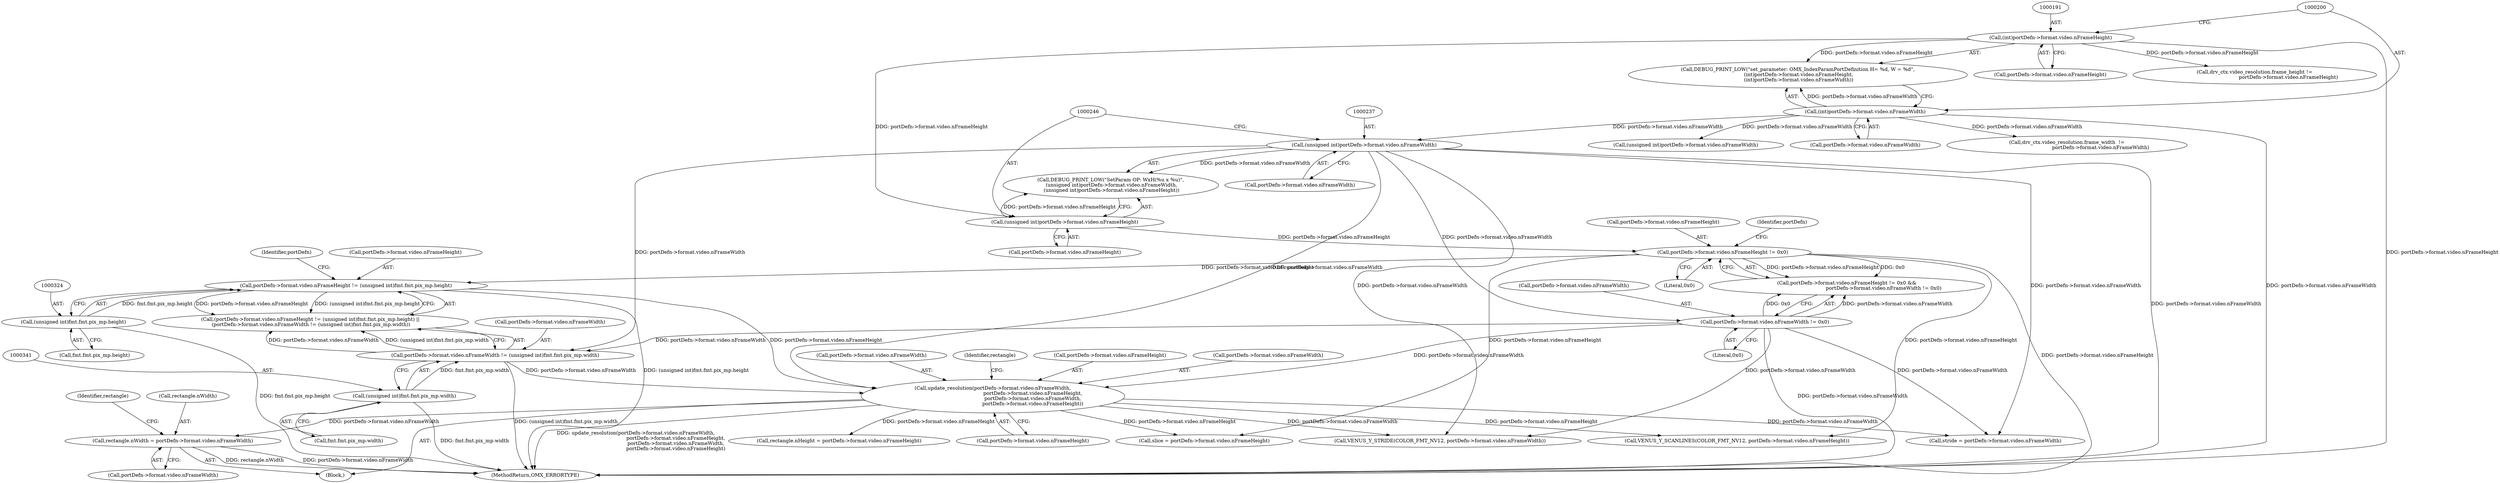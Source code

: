 digraph "0_Android_46e305be6e670a5a0041b0b4861122a0f1aabefa_2@pointer" {
"1000392" [label="(Call,rectangle.nWidth = portDefn->format.video.nFrameWidth)"];
"1000353" [label="(Call,update_resolution(portDefn->format.video.nFrameWidth,\n                                                   portDefn->format.video.nFrameHeight,\n                                                   portDefn->format.video.nFrameWidth,\n                                                   portDefn->format.video.nFrameHeight))"];
"1000332" [label="(Call,portDefn->format.video.nFrameWidth != (unsigned int)fmt.fmt.pix_mp.width)"];
"1000236" [label="(Call,(unsigned int)portDefn->format.video.nFrameWidth)"];
"1000199" [label="(Call,(int)portDefn->format.video.nFrameWidth)"];
"1000265" [label="(Call,portDefn->format.video.nFrameWidth != 0x0)"];
"1000340" [label="(Call,(unsigned int)fmt.fmt.pix_mp.width)"];
"1000315" [label="(Call,portDefn->format.video.nFrameHeight != (unsigned int)fmt.fmt.pix_mp.height)"];
"1000256" [label="(Call,portDefn->format.video.nFrameHeight != 0x0)"];
"1000245" [label="(Call,(unsigned int)portDefn->format.video.nFrameHeight)"];
"1000190" [label="(Call,(int)portDefn->format.video.nFrameHeight)"];
"1000323" [label="(Call,(unsigned int)fmt.fmt.pix_mp.height)"];
"1000361" [label="(Call,portDefn->format.video.nFrameHeight)"];
"1000255" [label="(Call,portDefn->format.video.nFrameHeight != 0x0 &&\n                                               portDefn->format.video.nFrameWidth != 0x0)"];
"1000190" [label="(Call,(int)portDefn->format.video.nFrameHeight)"];
"1000336" [label="(Identifier,portDefn)"];
"1000564" [label="(Call,VENUS_Y_SCANLINES(COLOR_FMT_NV12, portDefn->format.video.nFrameHeight))"];
"1000192" [label="(Call,portDefn->format.video.nFrameHeight)"];
"1000575" [label="(Call,stride = portDefn->format.video.nFrameWidth)"];
"1000265" [label="(Call,portDefn->format.video.nFrameWidth != 0x0)"];
"1000584" [label="(Call,slice = portDefn->format.video.nFrameHeight)"];
"1000368" [label="(Call,portDefn->format.video.nFrameWidth)"];
"1000342" [label="(Call,fmt.fmt.pix_mp.width)"];
"1000264" [label="(Literal,0x0)"];
"1000314" [label="(Call,(portDefn->format.video.nFrameHeight != (unsigned int)fmt.fmt.pix_mp.height) ||\n (portDefn->format.video.nFrameWidth != (unsigned int)fmt.fmt.pix_mp.width))"];
"1000247" [label="(Call,portDefn->format.video.nFrameHeight)"];
"1000354" [label="(Call,portDefn->format.video.nFrameWidth)"];
"1000333" [label="(Call,portDefn->format.video.nFrameWidth)"];
"1000257" [label="(Call,portDefn->format.video.nFrameHeight)"];
"1000256" [label="(Call,portDefn->format.video.nFrameHeight != 0x0)"];
"1000269" [label="(Identifier,portDefn)"];
"1000315" [label="(Call,portDefn->format.video.nFrameHeight != (unsigned int)fmt.fmt.pix_mp.height)"];
"1000266" [label="(Call,portDefn->format.video.nFrameWidth)"];
"1000234" [label="(Call,DEBUG_PRINT_LOW(\"SetParam OP: WxH(%u x %u)\",\n (unsigned int)portDefn->format.video.nFrameWidth,\n (unsigned int)portDefn->format.video.nFrameHeight))"];
"1000392" [label="(Call,rectangle.nWidth = portDefn->format.video.nFrameWidth)"];
"1000236" [label="(Call,(unsigned int)portDefn->format.video.nFrameWidth)"];
"1000201" [label="(Call,portDefn->format.video.nFrameWidth)"];
"1001038" [label="(Call,(unsigned int)portDefn->format.video.nFrameWidth)"];
"1000375" [label="(Call,portDefn->format.video.nFrameHeight)"];
"1001009" [label="(Call,drv_ctx.video_resolution.frame_height !=\n                                           portDefn->format.video.nFrameHeight)"];
"1000405" [label="(Identifier,rectangle)"];
"1000384" [label="(Identifier,rectangle)"];
"1000273" [label="(Literal,0x0)"];
"1000332" [label="(Call,portDefn->format.video.nFrameWidth != (unsigned int)fmt.fmt.pix_mp.width)"];
"1000553" [label="(Call,VENUS_Y_STRIDE(COLOR_FMT_NV12, portDefn->format.video.nFrameWidth))"];
"1000323" [label="(Call,(unsigned int)fmt.fmt.pix_mp.height)"];
"1000245" [label="(Call,(unsigned int)portDefn->format.video.nFrameHeight)"];
"1000238" [label="(Call,portDefn->format.video.nFrameWidth)"];
"1000340" [label="(Call,(unsigned int)fmt.fmt.pix_mp.width)"];
"1000325" [label="(Call,fmt.fmt.pix_mp.height)"];
"1000396" [label="(Call,portDefn->format.video.nFrameWidth)"];
"1000188" [label="(Call,DEBUG_PRINT_LOW(\"set_parameter: OMX_IndexParamPortDefinition H= %d, W = %d\",\n (int)portDefn->format.video.nFrameHeight,\n (int)portDefn->format.video.nFrameWidth))"];
"1001022" [label="(Call,drv_ctx.video_resolution.frame_width  !=\n                                           portDefn->format.video.nFrameWidth)"];
"1000393" [label="(Call,rectangle.nWidth)"];
"1003158" [label="(MethodReturn,OMX_ERRORTYPE)"];
"1000353" [label="(Call,update_resolution(portDefn->format.video.nFrameWidth,\n                                                   portDefn->format.video.nFrameHeight,\n                                                   portDefn->format.video.nFrameWidth,\n                                                   portDefn->format.video.nFrameHeight))"];
"1000316" [label="(Call,portDefn->format.video.nFrameHeight)"];
"1000199" [label="(Call,(int)portDefn->format.video.nFrameWidth)"];
"1000403" [label="(Call,rectangle.nHeight = portDefn->format.video.nFrameHeight)"];
"1000274" [label="(Block,)"];
"1000392" -> "1000274"  [label="AST: "];
"1000392" -> "1000396"  [label="CFG: "];
"1000393" -> "1000392"  [label="AST: "];
"1000396" -> "1000392"  [label="AST: "];
"1000405" -> "1000392"  [label="CFG: "];
"1000392" -> "1003158"  [label="DDG: portDefn->format.video.nFrameWidth"];
"1000392" -> "1003158"  [label="DDG: rectangle.nWidth"];
"1000353" -> "1000392"  [label="DDG: portDefn->format.video.nFrameWidth"];
"1000353" -> "1000274"  [label="AST: "];
"1000353" -> "1000375"  [label="CFG: "];
"1000354" -> "1000353"  [label="AST: "];
"1000361" -> "1000353"  [label="AST: "];
"1000368" -> "1000353"  [label="AST: "];
"1000375" -> "1000353"  [label="AST: "];
"1000384" -> "1000353"  [label="CFG: "];
"1000353" -> "1003158"  [label="DDG: update_resolution(portDefn->format.video.nFrameWidth,\n                                                   portDefn->format.video.nFrameHeight,\n                                                   portDefn->format.video.nFrameWidth,\n                                                   portDefn->format.video.nFrameHeight)"];
"1000332" -> "1000353"  [label="DDG: portDefn->format.video.nFrameWidth"];
"1000236" -> "1000353"  [label="DDG: portDefn->format.video.nFrameWidth"];
"1000265" -> "1000353"  [label="DDG: portDefn->format.video.nFrameWidth"];
"1000315" -> "1000353"  [label="DDG: portDefn->format.video.nFrameHeight"];
"1000353" -> "1000403"  [label="DDG: portDefn->format.video.nFrameHeight"];
"1000353" -> "1000553"  [label="DDG: portDefn->format.video.nFrameWidth"];
"1000353" -> "1000564"  [label="DDG: portDefn->format.video.nFrameHeight"];
"1000353" -> "1000575"  [label="DDG: portDefn->format.video.nFrameWidth"];
"1000353" -> "1000584"  [label="DDG: portDefn->format.video.nFrameHeight"];
"1000332" -> "1000314"  [label="AST: "];
"1000332" -> "1000340"  [label="CFG: "];
"1000333" -> "1000332"  [label="AST: "];
"1000340" -> "1000332"  [label="AST: "];
"1000314" -> "1000332"  [label="CFG: "];
"1000332" -> "1003158"  [label="DDG: (unsigned int)fmt.fmt.pix_mp.width"];
"1000332" -> "1000314"  [label="DDG: portDefn->format.video.nFrameWidth"];
"1000332" -> "1000314"  [label="DDG: (unsigned int)fmt.fmt.pix_mp.width"];
"1000236" -> "1000332"  [label="DDG: portDefn->format.video.nFrameWidth"];
"1000265" -> "1000332"  [label="DDG: portDefn->format.video.nFrameWidth"];
"1000340" -> "1000332"  [label="DDG: fmt.fmt.pix_mp.width"];
"1000236" -> "1000234"  [label="AST: "];
"1000236" -> "1000238"  [label="CFG: "];
"1000237" -> "1000236"  [label="AST: "];
"1000238" -> "1000236"  [label="AST: "];
"1000246" -> "1000236"  [label="CFG: "];
"1000236" -> "1003158"  [label="DDG: portDefn->format.video.nFrameWidth"];
"1000236" -> "1000234"  [label="DDG: portDefn->format.video.nFrameWidth"];
"1000199" -> "1000236"  [label="DDG: portDefn->format.video.nFrameWidth"];
"1000236" -> "1000265"  [label="DDG: portDefn->format.video.nFrameWidth"];
"1000236" -> "1000553"  [label="DDG: portDefn->format.video.nFrameWidth"];
"1000236" -> "1000575"  [label="DDG: portDefn->format.video.nFrameWidth"];
"1000199" -> "1000188"  [label="AST: "];
"1000199" -> "1000201"  [label="CFG: "];
"1000200" -> "1000199"  [label="AST: "];
"1000201" -> "1000199"  [label="AST: "];
"1000188" -> "1000199"  [label="CFG: "];
"1000199" -> "1003158"  [label="DDG: portDefn->format.video.nFrameWidth"];
"1000199" -> "1000188"  [label="DDG: portDefn->format.video.nFrameWidth"];
"1000199" -> "1001022"  [label="DDG: portDefn->format.video.nFrameWidth"];
"1000199" -> "1001038"  [label="DDG: portDefn->format.video.nFrameWidth"];
"1000265" -> "1000255"  [label="AST: "];
"1000265" -> "1000273"  [label="CFG: "];
"1000266" -> "1000265"  [label="AST: "];
"1000273" -> "1000265"  [label="AST: "];
"1000255" -> "1000265"  [label="CFG: "];
"1000265" -> "1003158"  [label="DDG: portDefn->format.video.nFrameWidth"];
"1000265" -> "1000255"  [label="DDG: portDefn->format.video.nFrameWidth"];
"1000265" -> "1000255"  [label="DDG: 0x0"];
"1000265" -> "1000553"  [label="DDG: portDefn->format.video.nFrameWidth"];
"1000265" -> "1000575"  [label="DDG: portDefn->format.video.nFrameWidth"];
"1000340" -> "1000342"  [label="CFG: "];
"1000341" -> "1000340"  [label="AST: "];
"1000342" -> "1000340"  [label="AST: "];
"1000340" -> "1003158"  [label="DDG: fmt.fmt.pix_mp.width"];
"1000315" -> "1000314"  [label="AST: "];
"1000315" -> "1000323"  [label="CFG: "];
"1000316" -> "1000315"  [label="AST: "];
"1000323" -> "1000315"  [label="AST: "];
"1000336" -> "1000315"  [label="CFG: "];
"1000314" -> "1000315"  [label="CFG: "];
"1000315" -> "1003158"  [label="DDG: (unsigned int)fmt.fmt.pix_mp.height"];
"1000315" -> "1000314"  [label="DDG: portDefn->format.video.nFrameHeight"];
"1000315" -> "1000314"  [label="DDG: (unsigned int)fmt.fmt.pix_mp.height"];
"1000256" -> "1000315"  [label="DDG: portDefn->format.video.nFrameHeight"];
"1000323" -> "1000315"  [label="DDG: fmt.fmt.pix_mp.height"];
"1000256" -> "1000255"  [label="AST: "];
"1000256" -> "1000264"  [label="CFG: "];
"1000257" -> "1000256"  [label="AST: "];
"1000264" -> "1000256"  [label="AST: "];
"1000269" -> "1000256"  [label="CFG: "];
"1000255" -> "1000256"  [label="CFG: "];
"1000256" -> "1003158"  [label="DDG: portDefn->format.video.nFrameHeight"];
"1000256" -> "1000255"  [label="DDG: portDefn->format.video.nFrameHeight"];
"1000256" -> "1000255"  [label="DDG: 0x0"];
"1000245" -> "1000256"  [label="DDG: portDefn->format.video.nFrameHeight"];
"1000256" -> "1000564"  [label="DDG: portDefn->format.video.nFrameHeight"];
"1000256" -> "1000584"  [label="DDG: portDefn->format.video.nFrameHeight"];
"1000245" -> "1000234"  [label="AST: "];
"1000245" -> "1000247"  [label="CFG: "];
"1000246" -> "1000245"  [label="AST: "];
"1000247" -> "1000245"  [label="AST: "];
"1000234" -> "1000245"  [label="CFG: "];
"1000245" -> "1000234"  [label="DDG: portDefn->format.video.nFrameHeight"];
"1000190" -> "1000245"  [label="DDG: portDefn->format.video.nFrameHeight"];
"1000190" -> "1000188"  [label="AST: "];
"1000190" -> "1000192"  [label="CFG: "];
"1000191" -> "1000190"  [label="AST: "];
"1000192" -> "1000190"  [label="AST: "];
"1000200" -> "1000190"  [label="CFG: "];
"1000190" -> "1003158"  [label="DDG: portDefn->format.video.nFrameHeight"];
"1000190" -> "1000188"  [label="DDG: portDefn->format.video.nFrameHeight"];
"1000190" -> "1001009"  [label="DDG: portDefn->format.video.nFrameHeight"];
"1000323" -> "1000325"  [label="CFG: "];
"1000324" -> "1000323"  [label="AST: "];
"1000325" -> "1000323"  [label="AST: "];
"1000323" -> "1003158"  [label="DDG: fmt.fmt.pix_mp.height"];
}
